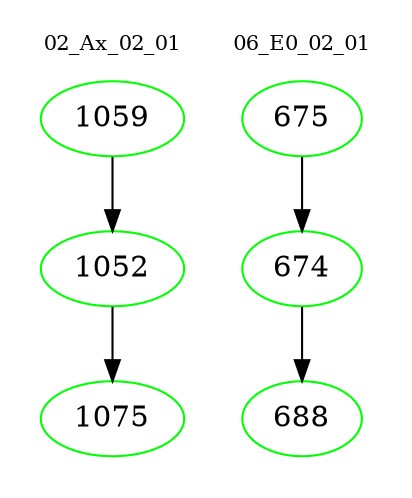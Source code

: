 digraph{
subgraph cluster_0 {
color = white
label = "02_Ax_02_01";
fontsize=10;
T0_1059 [label="1059", color="green"]
T0_1059 -> T0_1052 [color="black"]
T0_1052 [label="1052", color="green"]
T0_1052 -> T0_1075 [color="black"]
T0_1075 [label="1075", color="green"]
}
subgraph cluster_1 {
color = white
label = "06_E0_02_01";
fontsize=10;
T1_675 [label="675", color="green"]
T1_675 -> T1_674 [color="black"]
T1_674 [label="674", color="green"]
T1_674 -> T1_688 [color="black"]
T1_688 [label="688", color="green"]
}
}

